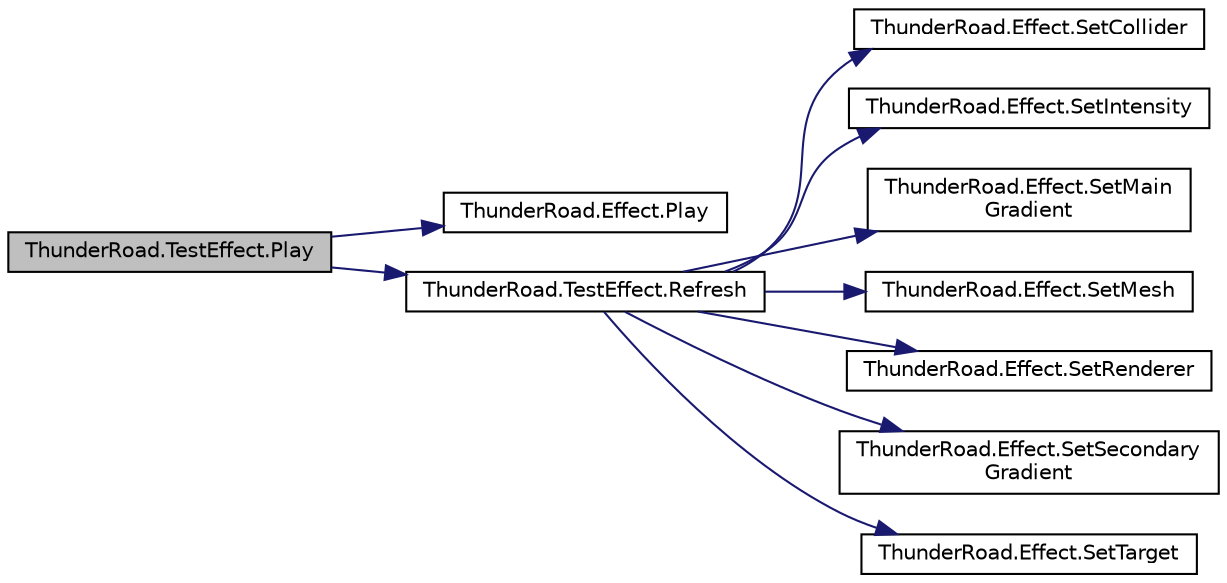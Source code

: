 digraph "ThunderRoad.TestEffect.Play"
{
 // LATEX_PDF_SIZE
  edge [fontname="Helvetica",fontsize="10",labelfontname="Helvetica",labelfontsize="10"];
  node [fontname="Helvetica",fontsize="10",shape=record];
  rankdir="LR";
  Node1 [label="ThunderRoad.TestEffect.Play",height=0.2,width=0.4,color="black", fillcolor="grey75", style="filled", fontcolor="black",tooltip="Plays this instance."];
  Node1 -> Node2 [color="midnightblue",fontsize="10",style="solid",fontname="Helvetica"];
  Node2 [label="ThunderRoad.Effect.Play",height=0.2,width=0.4,color="black", fillcolor="white", style="filled",URL="$class_thunder_road_1_1_effect.html#aa6f9d974e1983321b0da229a53a1d817",tooltip="Plays this instance."];
  Node1 -> Node3 [color="midnightblue",fontsize="10",style="solid",fontname="Helvetica"];
  Node3 [label="ThunderRoad.TestEffect.Refresh",height=0.2,width=0.4,color="black", fillcolor="white", style="filled",URL="$class_thunder_road_1_1_test_effect.html#a00b621677fd88f6929b965acb14d309a",tooltip="Refreshes this instance."];
  Node3 -> Node4 [color="midnightblue",fontsize="10",style="solid",fontname="Helvetica"];
  Node4 [label="ThunderRoad.Effect.SetCollider",height=0.2,width=0.4,color="black", fillcolor="white", style="filled",URL="$class_thunder_road_1_1_effect.html#a89d2f388aa951a3eda1607b3b40834d4",tooltip="Sets the collider."];
  Node3 -> Node5 [color="midnightblue",fontsize="10",style="solid",fontname="Helvetica"];
  Node5 [label="ThunderRoad.Effect.SetIntensity",height=0.2,width=0.4,color="black", fillcolor="white", style="filled",URL="$class_thunder_road_1_1_effect.html#a3881f1417a2ddfaa40c7bcc01b15a9cf",tooltip="Sets the intensity."];
  Node3 -> Node6 [color="midnightblue",fontsize="10",style="solid",fontname="Helvetica"];
  Node6 [label="ThunderRoad.Effect.SetMain\lGradient",height=0.2,width=0.4,color="black", fillcolor="white", style="filled",URL="$class_thunder_road_1_1_effect.html#a488fe78cdf533ed48b6ef1ac2e3614db",tooltip="Sets the main gradient."];
  Node3 -> Node7 [color="midnightblue",fontsize="10",style="solid",fontname="Helvetica"];
  Node7 [label="ThunderRoad.Effect.SetMesh",height=0.2,width=0.4,color="black", fillcolor="white", style="filled",URL="$class_thunder_road_1_1_effect.html#aae5df81113dbab1d737d17b0bcaa049a",tooltip="Sets the mesh."];
  Node3 -> Node8 [color="midnightblue",fontsize="10",style="solid",fontname="Helvetica"];
  Node8 [label="ThunderRoad.Effect.SetRenderer",height=0.2,width=0.4,color="black", fillcolor="white", style="filled",URL="$class_thunder_road_1_1_effect.html#aa42e15ecf82944b58dbd62c9ed4b4827",tooltip="Sets the renderer."];
  Node3 -> Node9 [color="midnightblue",fontsize="10",style="solid",fontname="Helvetica"];
  Node9 [label="ThunderRoad.Effect.SetSecondary\lGradient",height=0.2,width=0.4,color="black", fillcolor="white", style="filled",URL="$class_thunder_road_1_1_effect.html#a6a7a281639a6bee7633b24a0cc050746",tooltip="Sets the secondary gradient."];
  Node3 -> Node10 [color="midnightblue",fontsize="10",style="solid",fontname="Helvetica"];
  Node10 [label="ThunderRoad.Effect.SetTarget",height=0.2,width=0.4,color="black", fillcolor="white", style="filled",URL="$class_thunder_road_1_1_effect.html#a071efc2de9280fc63eea79e318a4a778",tooltip="Sets the target."];
}

